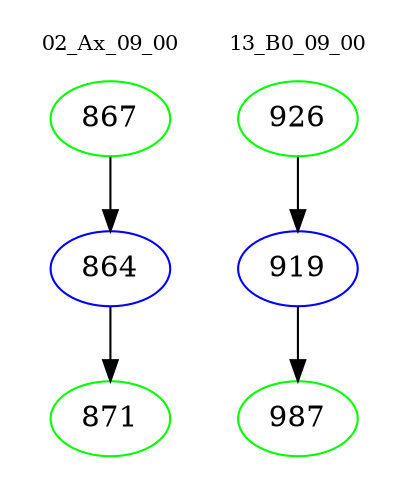 digraph{
subgraph cluster_0 {
color = white
label = "02_Ax_09_00";
fontsize=10;
T0_867 [label="867", color="green"]
T0_867 -> T0_864 [color="black"]
T0_864 [label="864", color="blue"]
T0_864 -> T0_871 [color="black"]
T0_871 [label="871", color="green"]
}
subgraph cluster_1 {
color = white
label = "13_B0_09_00";
fontsize=10;
T1_926 [label="926", color="green"]
T1_926 -> T1_919 [color="black"]
T1_919 [label="919", color="blue"]
T1_919 -> T1_987 [color="black"]
T1_987 [label="987", color="green"]
}
}
